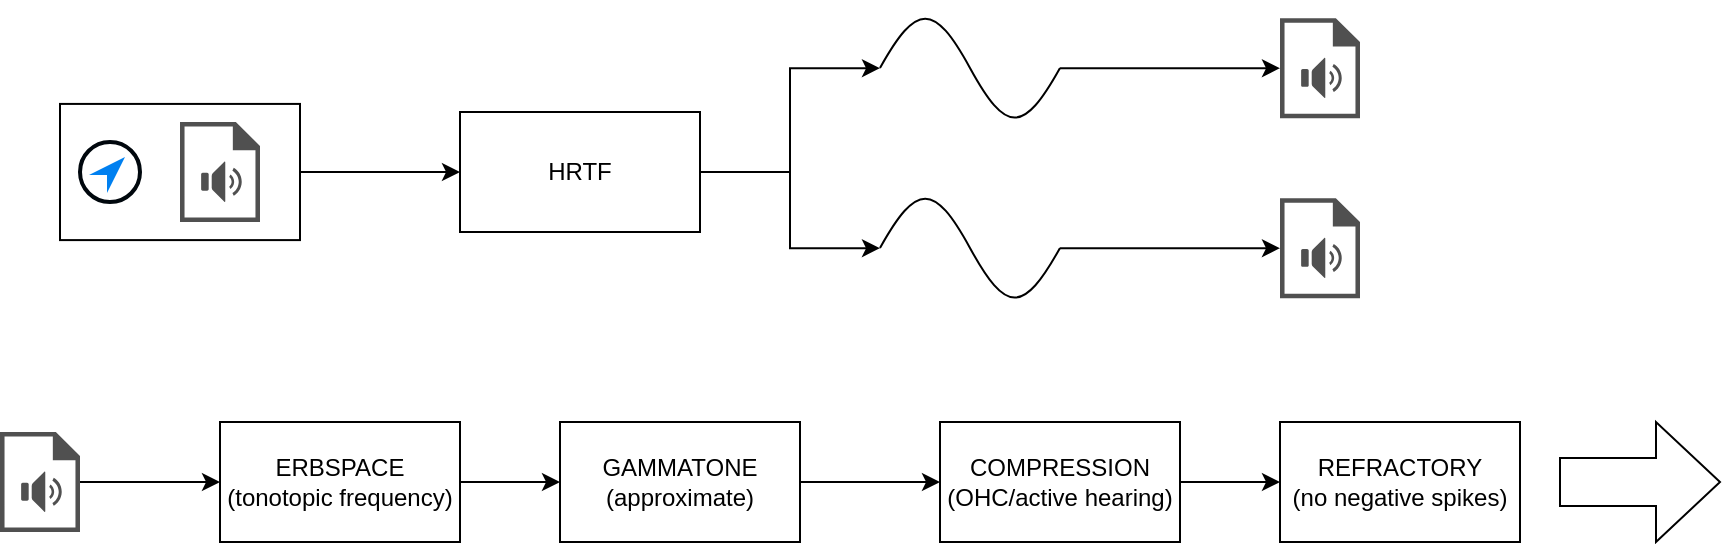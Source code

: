<mxfile version="24.3.1" type="device">
  <diagram name="Page-1" id="o88a3t7a5GBlfN1_9MtQ">
    <mxGraphModel dx="1018" dy="703" grid="1" gridSize="10" guides="1" tooltips="1" connect="1" arrows="1" fold="1" page="1" pageScale="1" pageWidth="850" pageHeight="1100" math="0" shadow="0">
      <root>
        <mxCell id="0" />
        <mxCell id="1" parent="0" />
        <mxCell id="ygFLU85KoZB7x09PTmzy-2" value="" style="rounded=0;whiteSpace=wrap;html=1;fillColor=none;" vertex="1" parent="1">
          <mxGeometry x="140" y="110.96" width="120" height="68.09" as="geometry" />
        </mxCell>
        <mxCell id="OYKhvysy2fvlji-S3JPo-5" style="edgeStyle=orthogonalEdgeStyle;rounded=0;orthogonalLoop=1;jettySize=auto;html=1;" parent="1" source="OYKhvysy2fvlji-S3JPo-1" target="OYKhvysy2fvlji-S3JPo-4" edge="1">
          <mxGeometry relative="1" as="geometry" />
        </mxCell>
        <mxCell id="OYKhvysy2fvlji-S3JPo-1" value="ERBSPACE&lt;br&gt;(tonotopic frequency)" style="rounded=0;whiteSpace=wrap;html=1;fillColor=none;" parent="1" vertex="1">
          <mxGeometry x="220" y="270" width="120" height="60" as="geometry" />
        </mxCell>
        <mxCell id="OYKhvysy2fvlji-S3JPo-3" style="edgeStyle=orthogonalEdgeStyle;rounded=0;orthogonalLoop=1;jettySize=auto;html=1;" parent="1" source="OYKhvysy2fvlji-S3JPo-2" target="OYKhvysy2fvlji-S3JPo-1" edge="1">
          <mxGeometry relative="1" as="geometry" />
        </mxCell>
        <mxCell id="OYKhvysy2fvlji-S3JPo-2" value="" style="sketch=0;pointerEvents=1;shadow=0;dashed=0;html=1;strokeColor=none;fillColor=#505050;labelPosition=center;verticalLabelPosition=bottom;verticalAlign=top;outlineConnect=0;align=center;shape=mxgraph.office.concepts.sound_file;" parent="1" vertex="1">
          <mxGeometry x="110" y="275" width="40" height="50" as="geometry" />
        </mxCell>
        <mxCell id="OYKhvysy2fvlji-S3JPo-8" style="edgeStyle=orthogonalEdgeStyle;rounded=0;orthogonalLoop=1;jettySize=auto;html=1;" parent="1" source="OYKhvysy2fvlji-S3JPo-4" target="OYKhvysy2fvlji-S3JPo-7" edge="1">
          <mxGeometry relative="1" as="geometry" />
        </mxCell>
        <mxCell id="OYKhvysy2fvlji-S3JPo-4" value="&lt;div&gt;GAMMATONE&lt;/div&gt;&lt;div&gt;(approximate)&lt;br&gt;&lt;/div&gt;" style="rounded=0;whiteSpace=wrap;html=1;fillColor=none;" parent="1" vertex="1">
          <mxGeometry x="390" y="270" width="120" height="60" as="geometry" />
        </mxCell>
        <mxCell id="OYKhvysy2fvlji-S3JPo-10" style="edgeStyle=orthogonalEdgeStyle;rounded=0;orthogonalLoop=1;jettySize=auto;html=1;" parent="1" source="OYKhvysy2fvlji-S3JPo-7" target="OYKhvysy2fvlji-S3JPo-9" edge="1">
          <mxGeometry relative="1" as="geometry" />
        </mxCell>
        <mxCell id="OYKhvysy2fvlji-S3JPo-7" value="&lt;div&gt;COMPRESSION&lt;/div&gt;&lt;div&gt;(OHC/active hearing)&lt;br&gt;&lt;/div&gt;" style="rounded=0;whiteSpace=wrap;html=1;fillColor=none;" parent="1" vertex="1">
          <mxGeometry x="580" y="270" width="120" height="60" as="geometry" />
        </mxCell>
        <mxCell id="OYKhvysy2fvlji-S3JPo-9" value="&lt;div&gt;REFRACTORY&lt;/div&gt;&lt;div&gt;(no negative spikes)&lt;br&gt;&lt;/div&gt;" style="rounded=0;whiteSpace=wrap;html=1;fillColor=none;" parent="1" vertex="1">
          <mxGeometry x="750" y="270" width="120" height="60" as="geometry" />
        </mxCell>
        <mxCell id="OYKhvysy2fvlji-S3JPo-13" style="edgeStyle=orthogonalEdgeStyle;rounded=0;orthogonalLoop=1;jettySize=auto;html=1;exitX=1;exitY=0.5;exitDx=0;exitDy=0;" parent="1" source="ygFLU85KoZB7x09PTmzy-2" target="OYKhvysy2fvlji-S3JPo-12" edge="1">
          <mxGeometry relative="1" as="geometry" />
        </mxCell>
        <mxCell id="OYKhvysy2fvlji-S3JPo-11" value="" style="sketch=0;pointerEvents=1;shadow=0;dashed=0;html=1;strokeColor=none;fillColor=#505050;labelPosition=center;verticalLabelPosition=bottom;verticalAlign=top;outlineConnect=0;align=center;shape=mxgraph.office.concepts.sound_file;" parent="1" vertex="1">
          <mxGeometry x="200" y="120" width="40" height="50" as="geometry" />
        </mxCell>
        <mxCell id="OYKhvysy2fvlji-S3JPo-16" style="edgeStyle=orthogonalEdgeStyle;rounded=0;orthogonalLoop=1;jettySize=auto;html=1;" parent="1" source="OYKhvysy2fvlji-S3JPo-12" target="OYKhvysy2fvlji-S3JPo-15" edge="1">
          <mxGeometry relative="1" as="geometry" />
        </mxCell>
        <mxCell id="OYKhvysy2fvlji-S3JPo-17" style="edgeStyle=orthogonalEdgeStyle;rounded=0;orthogonalLoop=1;jettySize=auto;html=1;" parent="1" source="OYKhvysy2fvlji-S3JPo-12" target="OYKhvysy2fvlji-S3JPo-14" edge="1">
          <mxGeometry relative="1" as="geometry" />
        </mxCell>
        <mxCell id="OYKhvysy2fvlji-S3JPo-12" value="HRTF" style="rounded=0;whiteSpace=wrap;html=1;fillColor=none;" parent="1" vertex="1">
          <mxGeometry x="340" y="115" width="120" height="60" as="geometry" />
        </mxCell>
        <mxCell id="OYKhvysy2fvlji-S3JPo-21" style="edgeStyle=orthogonalEdgeStyle;rounded=0;orthogonalLoop=1;jettySize=auto;html=1;" parent="1" source="OYKhvysy2fvlji-S3JPo-14" target="OYKhvysy2fvlji-S3JPo-18" edge="1">
          <mxGeometry relative="1" as="geometry" />
        </mxCell>
        <mxCell id="OYKhvysy2fvlji-S3JPo-14" value="" style="pointerEvents=1;verticalLabelPosition=bottom;shadow=0;dashed=0;align=center;html=1;verticalAlign=top;shape=mxgraph.electrical.waveforms.sine_wave;" parent="1" vertex="1">
          <mxGeometry x="550" y="150" width="90" height="66.18" as="geometry" />
        </mxCell>
        <mxCell id="OYKhvysy2fvlji-S3JPo-20" style="edgeStyle=orthogonalEdgeStyle;rounded=0;orthogonalLoop=1;jettySize=auto;html=1;" parent="1" source="OYKhvysy2fvlji-S3JPo-15" target="OYKhvysy2fvlji-S3JPo-19" edge="1">
          <mxGeometry relative="1" as="geometry" />
        </mxCell>
        <mxCell id="OYKhvysy2fvlji-S3JPo-15" value="" style="pointerEvents=1;verticalLabelPosition=bottom;shadow=0;dashed=0;align=center;html=1;verticalAlign=top;shape=mxgraph.electrical.waveforms.sine_wave;" parent="1" vertex="1">
          <mxGeometry x="550" y="60.0" width="90" height="66.18" as="geometry" />
        </mxCell>
        <mxCell id="OYKhvysy2fvlji-S3JPo-18" value="" style="sketch=0;pointerEvents=1;shadow=0;dashed=0;html=1;strokeColor=none;fillColor=#505050;labelPosition=center;verticalLabelPosition=bottom;verticalAlign=top;outlineConnect=0;align=center;shape=mxgraph.office.concepts.sound_file;" parent="1" vertex="1">
          <mxGeometry x="750" y="158.09" width="40" height="50" as="geometry" />
        </mxCell>
        <mxCell id="OYKhvysy2fvlji-S3JPo-19" value="" style="sketch=0;pointerEvents=1;shadow=0;dashed=0;html=1;strokeColor=none;fillColor=#505050;labelPosition=center;verticalLabelPosition=bottom;verticalAlign=top;outlineConnect=0;align=center;shape=mxgraph.office.concepts.sound_file;" parent="1" vertex="1">
          <mxGeometry x="750" y="68.09" width="40" height="50" as="geometry" />
        </mxCell>
        <mxCell id="OYKhvysy2fvlji-S3JPo-22" value="" style="shape=singleArrow;whiteSpace=wrap;html=1;arrowWidth=0.4;arrowSize=0.4;rounded=0;fillColor=none;" parent="1" vertex="1">
          <mxGeometry x="890" y="270" width="80" height="60" as="geometry" />
        </mxCell>
        <mxCell id="ygFLU85KoZB7x09PTmzy-1" value="" style="html=1;verticalLabelPosition=bottom;align=center;labelBackgroundColor=#ffffff;verticalAlign=top;strokeWidth=2;strokeColor=#00070D;shadow=0;dashed=0;shape=mxgraph.ios7.icons.location_2;" vertex="1" parent="1">
          <mxGeometry x="150" y="130" width="30" height="30" as="geometry" />
        </mxCell>
      </root>
    </mxGraphModel>
  </diagram>
</mxfile>
